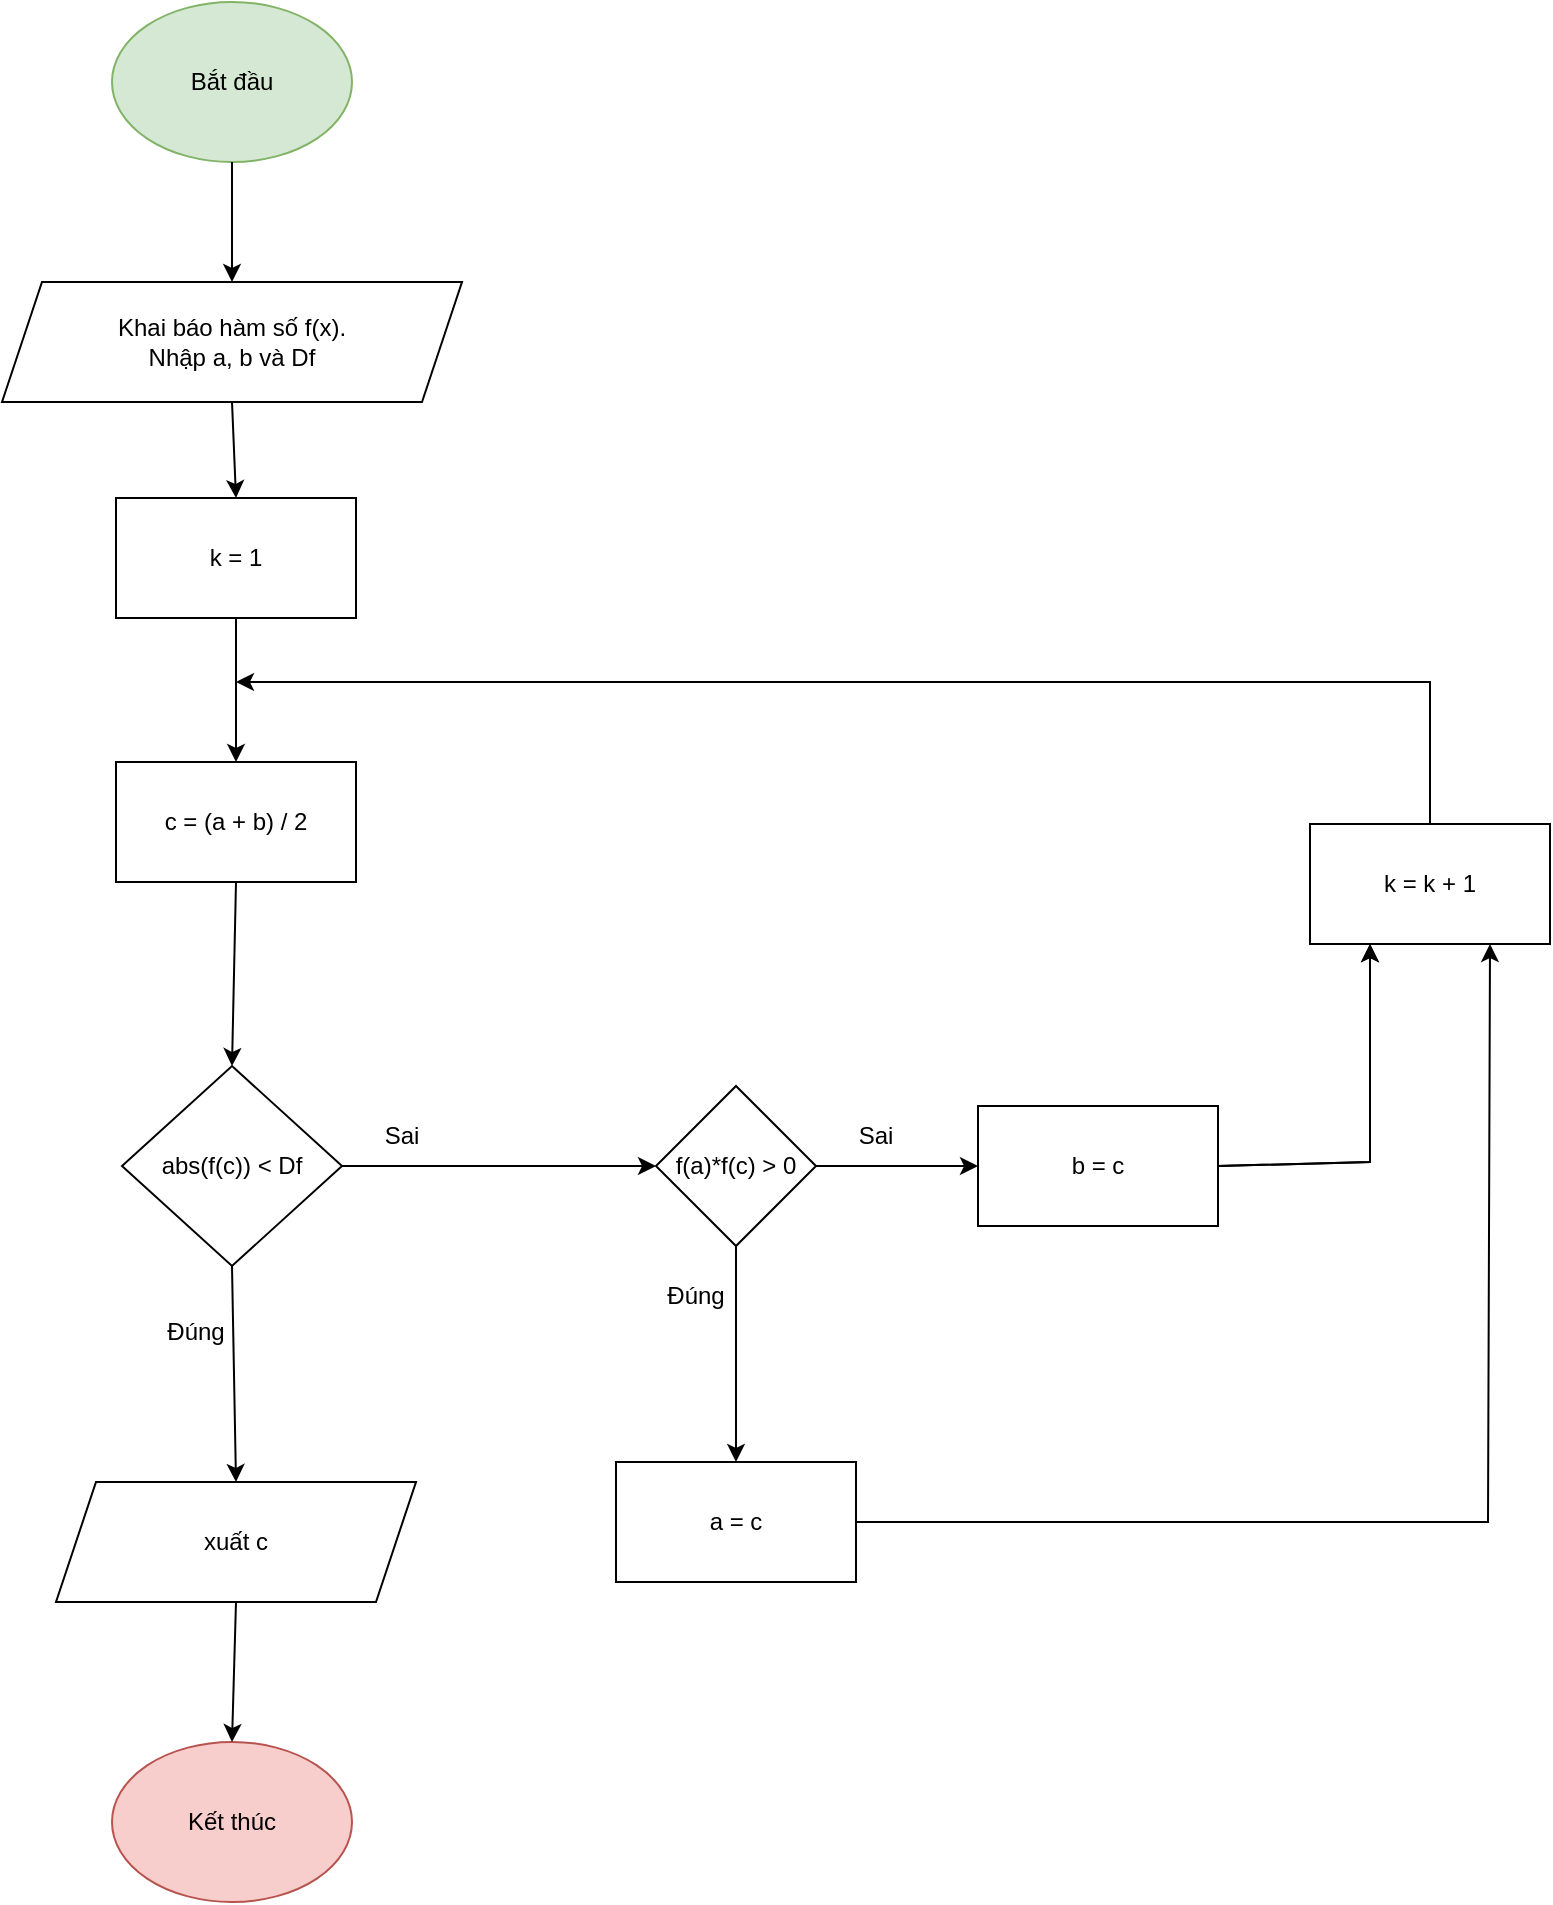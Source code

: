 <mxfile version="21.3.0" type="github">
  <diagram name="Trang-1" id="M1B9dvPsX0sCx-Hy1n2M">
    <mxGraphModel dx="1149" dy="684" grid="0" gridSize="10" guides="1" tooltips="1" connect="1" arrows="1" fold="1" page="1" pageScale="1" pageWidth="850" pageHeight="1100" math="0" shadow="0">
      <root>
        <mxCell id="0" />
        <mxCell id="1" parent="0" />
        <mxCell id="y1VxpOGC-kaR5O1mbZa6-1" value="Bắt đầu" style="ellipse;whiteSpace=wrap;html=1;fillColor=#d5e8d4;strokeColor=#82b366;" vertex="1" parent="1">
          <mxGeometry x="98" y="40" width="120" height="80" as="geometry" />
        </mxCell>
        <mxCell id="y1VxpOGC-kaR5O1mbZa6-2" value="Kết thúc" style="ellipse;whiteSpace=wrap;html=1;fillColor=#f8cecc;strokeColor=#b85450;" vertex="1" parent="1">
          <mxGeometry x="98" y="910" width="120" height="80" as="geometry" />
        </mxCell>
        <mxCell id="y1VxpOGC-kaR5O1mbZa6-3" value="Khai báo hàm số f(x).&lt;br&gt;Nhập a, b và Df" style="shape=parallelogram;perimeter=parallelogramPerimeter;whiteSpace=wrap;html=1;fixedSize=1;" vertex="1" parent="1">
          <mxGeometry x="43" y="180" width="230" height="60" as="geometry" />
        </mxCell>
        <mxCell id="y1VxpOGC-kaR5O1mbZa6-4" value="abs(f(c)) &amp;lt; Df" style="rhombus;whiteSpace=wrap;html=1;" vertex="1" parent="1">
          <mxGeometry x="103" y="572" width="110" height="100" as="geometry" />
        </mxCell>
        <mxCell id="y1VxpOGC-kaR5O1mbZa6-5" value="c = (a + b) / 2" style="rounded=0;whiteSpace=wrap;html=1;" vertex="1" parent="1">
          <mxGeometry x="100" y="420" width="120" height="60" as="geometry" />
        </mxCell>
        <mxCell id="y1VxpOGC-kaR5O1mbZa6-6" value="" style="endArrow=classic;html=1;rounded=0;exitX=0.5;exitY=1;exitDx=0;exitDy=0;entryX=0.5;entryY=0;entryDx=0;entryDy=0;" edge="1" parent="1" source="y1VxpOGC-kaR5O1mbZa6-4" target="y1VxpOGC-kaR5O1mbZa6-24">
          <mxGeometry width="50" height="50" relative="1" as="geometry">
            <mxPoint x="-82" y="732" as="sourcePoint" />
            <mxPoint x="158" y="752" as="targetPoint" />
          </mxGeometry>
        </mxCell>
        <mxCell id="y1VxpOGC-kaR5O1mbZa6-8" value="Đúng" style="text;html=1;strokeColor=none;fillColor=none;align=center;verticalAlign=middle;whiteSpace=wrap;rounded=0;" vertex="1" parent="1">
          <mxGeometry x="110" y="690" width="60" height="30" as="geometry" />
        </mxCell>
        <mxCell id="y1VxpOGC-kaR5O1mbZa6-9" value="Sai" style="text;html=1;strokeColor=none;fillColor=none;align=center;verticalAlign=middle;whiteSpace=wrap;rounded=0;" vertex="1" parent="1">
          <mxGeometry x="213" y="592" width="60" height="30" as="geometry" />
        </mxCell>
        <mxCell id="y1VxpOGC-kaR5O1mbZa6-10" value="" style="endArrow=classic;html=1;rounded=0;exitX=1;exitY=0.5;exitDx=0;exitDy=0;entryX=0;entryY=0.5;entryDx=0;entryDy=0;" edge="1" parent="1" source="y1VxpOGC-kaR5O1mbZa6-4" target="y1VxpOGC-kaR5O1mbZa6-11">
          <mxGeometry width="50" height="50" relative="1" as="geometry">
            <mxPoint x="158" y="572" as="sourcePoint" />
            <mxPoint x="318" y="622" as="targetPoint" />
          </mxGeometry>
        </mxCell>
        <mxCell id="y1VxpOGC-kaR5O1mbZa6-11" value="f(a)*f(c) &amp;gt; 0" style="rhombus;whiteSpace=wrap;html=1;" vertex="1" parent="1">
          <mxGeometry x="370" y="582" width="80" height="80" as="geometry" />
        </mxCell>
        <mxCell id="y1VxpOGC-kaR5O1mbZa6-12" value="" style="endArrow=classic;html=1;rounded=0;exitX=1;exitY=0.5;exitDx=0;exitDy=0;entryX=0;entryY=0.5;entryDx=0;entryDy=0;" edge="1" parent="1" source="y1VxpOGC-kaR5O1mbZa6-11" target="y1VxpOGC-kaR5O1mbZa6-16">
          <mxGeometry width="50" height="50" relative="1" as="geometry">
            <mxPoint x="320" y="530" as="sourcePoint" />
            <mxPoint x="590" y="622" as="targetPoint" />
          </mxGeometry>
        </mxCell>
        <mxCell id="y1VxpOGC-kaR5O1mbZa6-13" value="" style="endArrow=classic;html=1;rounded=0;exitX=0.5;exitY=1;exitDx=0;exitDy=0;entryX=0.5;entryY=0;entryDx=0;entryDy=0;" edge="1" parent="1" source="y1VxpOGC-kaR5O1mbZa6-11" target="y1VxpOGC-kaR5O1mbZa6-17">
          <mxGeometry width="50" height="50" relative="1" as="geometry">
            <mxPoint x="320" y="530" as="sourcePoint" />
            <mxPoint x="410" y="760" as="targetPoint" />
          </mxGeometry>
        </mxCell>
        <mxCell id="y1VxpOGC-kaR5O1mbZa6-14" value="Sai" style="text;html=1;strokeColor=none;fillColor=none;align=center;verticalAlign=middle;whiteSpace=wrap;rounded=0;" vertex="1" parent="1">
          <mxGeometry x="450" y="592" width="60" height="30" as="geometry" />
        </mxCell>
        <mxCell id="y1VxpOGC-kaR5O1mbZa6-15" value="Đúng" style="text;html=1;strokeColor=none;fillColor=none;align=center;verticalAlign=middle;whiteSpace=wrap;rounded=0;" vertex="1" parent="1">
          <mxGeometry x="360" y="672" width="60" height="30" as="geometry" />
        </mxCell>
        <mxCell id="y1VxpOGC-kaR5O1mbZa6-16" value="b = c" style="rounded=0;whiteSpace=wrap;html=1;" vertex="1" parent="1">
          <mxGeometry x="531" y="592" width="120" height="60" as="geometry" />
        </mxCell>
        <mxCell id="y1VxpOGC-kaR5O1mbZa6-17" value="a = c" style="rounded=0;whiteSpace=wrap;html=1;" vertex="1" parent="1">
          <mxGeometry x="350" y="770" width="120" height="60" as="geometry" />
        </mxCell>
        <mxCell id="y1VxpOGC-kaR5O1mbZa6-18" value="" style="endArrow=classic;html=1;rounded=0;exitX=0.5;exitY=1;exitDx=0;exitDy=0;entryX=0.5;entryY=0;entryDx=0;entryDy=0;" edge="1" parent="1" source="y1VxpOGC-kaR5O1mbZa6-1" target="y1VxpOGC-kaR5O1mbZa6-3">
          <mxGeometry width="50" height="50" relative="1" as="geometry">
            <mxPoint x="320" y="350" as="sourcePoint" />
            <mxPoint x="370" y="300" as="targetPoint" />
          </mxGeometry>
        </mxCell>
        <mxCell id="y1VxpOGC-kaR5O1mbZa6-19" value="" style="endArrow=classic;html=1;rounded=0;entryX=0.5;entryY=0;entryDx=0;entryDy=0;exitX=0.5;exitY=1;exitDx=0;exitDy=0;" edge="1" parent="1" source="y1VxpOGC-kaR5O1mbZa6-26" target="y1VxpOGC-kaR5O1mbZa6-5">
          <mxGeometry width="50" height="50" relative="1" as="geometry">
            <mxPoint x="158" y="360" as="sourcePoint" />
            <mxPoint x="370" y="400" as="targetPoint" />
          </mxGeometry>
        </mxCell>
        <mxCell id="y1VxpOGC-kaR5O1mbZa6-20" value="" style="endArrow=classic;html=1;rounded=0;exitX=0.5;exitY=1;exitDx=0;exitDy=0;entryX=0.5;entryY=0;entryDx=0;entryDy=0;" edge="1" parent="1" source="y1VxpOGC-kaR5O1mbZa6-5" target="y1VxpOGC-kaR5O1mbZa6-4">
          <mxGeometry width="50" height="50" relative="1" as="geometry">
            <mxPoint x="320" y="460" as="sourcePoint" />
            <mxPoint x="370" y="410" as="targetPoint" />
          </mxGeometry>
        </mxCell>
        <mxCell id="y1VxpOGC-kaR5O1mbZa6-24" value="xuất c" style="shape=parallelogram;perimeter=parallelogramPerimeter;whiteSpace=wrap;html=1;fixedSize=1;" vertex="1" parent="1">
          <mxGeometry x="70" y="780" width="180" height="60" as="geometry" />
        </mxCell>
        <mxCell id="y1VxpOGC-kaR5O1mbZa6-25" value="" style="endArrow=classic;html=1;rounded=0;exitX=0.5;exitY=1;exitDx=0;exitDy=0;entryX=0.5;entryY=0;entryDx=0;entryDy=0;" edge="1" parent="1" source="y1VxpOGC-kaR5O1mbZa6-24" target="y1VxpOGC-kaR5O1mbZa6-2">
          <mxGeometry width="50" height="50" relative="1" as="geometry">
            <mxPoint x="320" y="770" as="sourcePoint" />
            <mxPoint x="370" y="720" as="targetPoint" />
          </mxGeometry>
        </mxCell>
        <mxCell id="y1VxpOGC-kaR5O1mbZa6-26" value="k = 1" style="rounded=0;whiteSpace=wrap;html=1;" vertex="1" parent="1">
          <mxGeometry x="100" y="288" width="120" height="60" as="geometry" />
        </mxCell>
        <mxCell id="y1VxpOGC-kaR5O1mbZa6-28" value="" style="endArrow=classic;html=1;rounded=0;exitX=0.5;exitY=1;exitDx=0;exitDy=0;entryX=0.5;entryY=0;entryDx=0;entryDy=0;" edge="1" parent="1" source="y1VxpOGC-kaR5O1mbZa6-3" target="y1VxpOGC-kaR5O1mbZa6-26">
          <mxGeometry width="50" height="50" relative="1" as="geometry">
            <mxPoint x="320" y="360" as="sourcePoint" />
            <mxPoint x="370" y="310" as="targetPoint" />
          </mxGeometry>
        </mxCell>
        <mxCell id="y1VxpOGC-kaR5O1mbZa6-29" value="k = k + 1" style="rounded=0;whiteSpace=wrap;html=1;" vertex="1" parent="1">
          <mxGeometry x="697" y="451" width="120" height="60" as="geometry" />
        </mxCell>
        <mxCell id="y1VxpOGC-kaR5O1mbZa6-30" value="" style="endArrow=classic;html=1;rounded=0;exitX=1;exitY=0.5;exitDx=0;exitDy=0;entryX=0.25;entryY=1;entryDx=0;entryDy=0;" edge="1" parent="1" source="y1VxpOGC-kaR5O1mbZa6-16" target="y1VxpOGC-kaR5O1mbZa6-29">
          <mxGeometry width="50" height="50" relative="1" as="geometry">
            <mxPoint x="320" y="600" as="sourcePoint" />
            <mxPoint x="720" y="560" as="targetPoint" />
            <Array as="points">
              <mxPoint x="727" y="620" />
            </Array>
          </mxGeometry>
        </mxCell>
        <mxCell id="y1VxpOGC-kaR5O1mbZa6-31" value="" style="endArrow=classic;html=1;rounded=0;exitX=1;exitY=0.5;exitDx=0;exitDy=0;entryX=0.75;entryY=1;entryDx=0;entryDy=0;" edge="1" parent="1" source="y1VxpOGC-kaR5O1mbZa6-17" target="y1VxpOGC-kaR5O1mbZa6-29">
          <mxGeometry width="50" height="50" relative="1" as="geometry">
            <mxPoint x="320" y="600" as="sourcePoint" />
            <mxPoint x="820" y="760" as="targetPoint" />
            <Array as="points">
              <mxPoint x="786" y="800" />
            </Array>
          </mxGeometry>
        </mxCell>
        <mxCell id="y1VxpOGC-kaR5O1mbZa6-32" value="" style="endArrow=classic;html=1;rounded=0;exitX=0.5;exitY=0;exitDx=0;exitDy=0;" edge="1" parent="1" source="y1VxpOGC-kaR5O1mbZa6-29">
          <mxGeometry width="50" height="50" relative="1" as="geometry">
            <mxPoint x="320" y="490" as="sourcePoint" />
            <mxPoint x="160" y="380" as="targetPoint" />
            <Array as="points">
              <mxPoint x="757" y="380" />
            </Array>
          </mxGeometry>
        </mxCell>
        <mxCell id="y1VxpOGC-kaR5O1mbZa6-33" value="" style="endArrow=classic;html=1;rounded=0;exitX=1;exitY=0.5;exitDx=0;exitDy=0;entryX=0.25;entryY=1;entryDx=0;entryDy=0;" edge="1" parent="1" source="y1VxpOGC-kaR5O1mbZa6-16" target="y1VxpOGC-kaR5O1mbZa6-29">
          <mxGeometry width="50" height="50" relative="1" as="geometry">
            <mxPoint x="651" y="622" as="sourcePoint" />
            <mxPoint x="727" y="511" as="targetPoint" />
            <Array as="points">
              <mxPoint x="727" y="620" />
            </Array>
          </mxGeometry>
        </mxCell>
      </root>
    </mxGraphModel>
  </diagram>
</mxfile>
